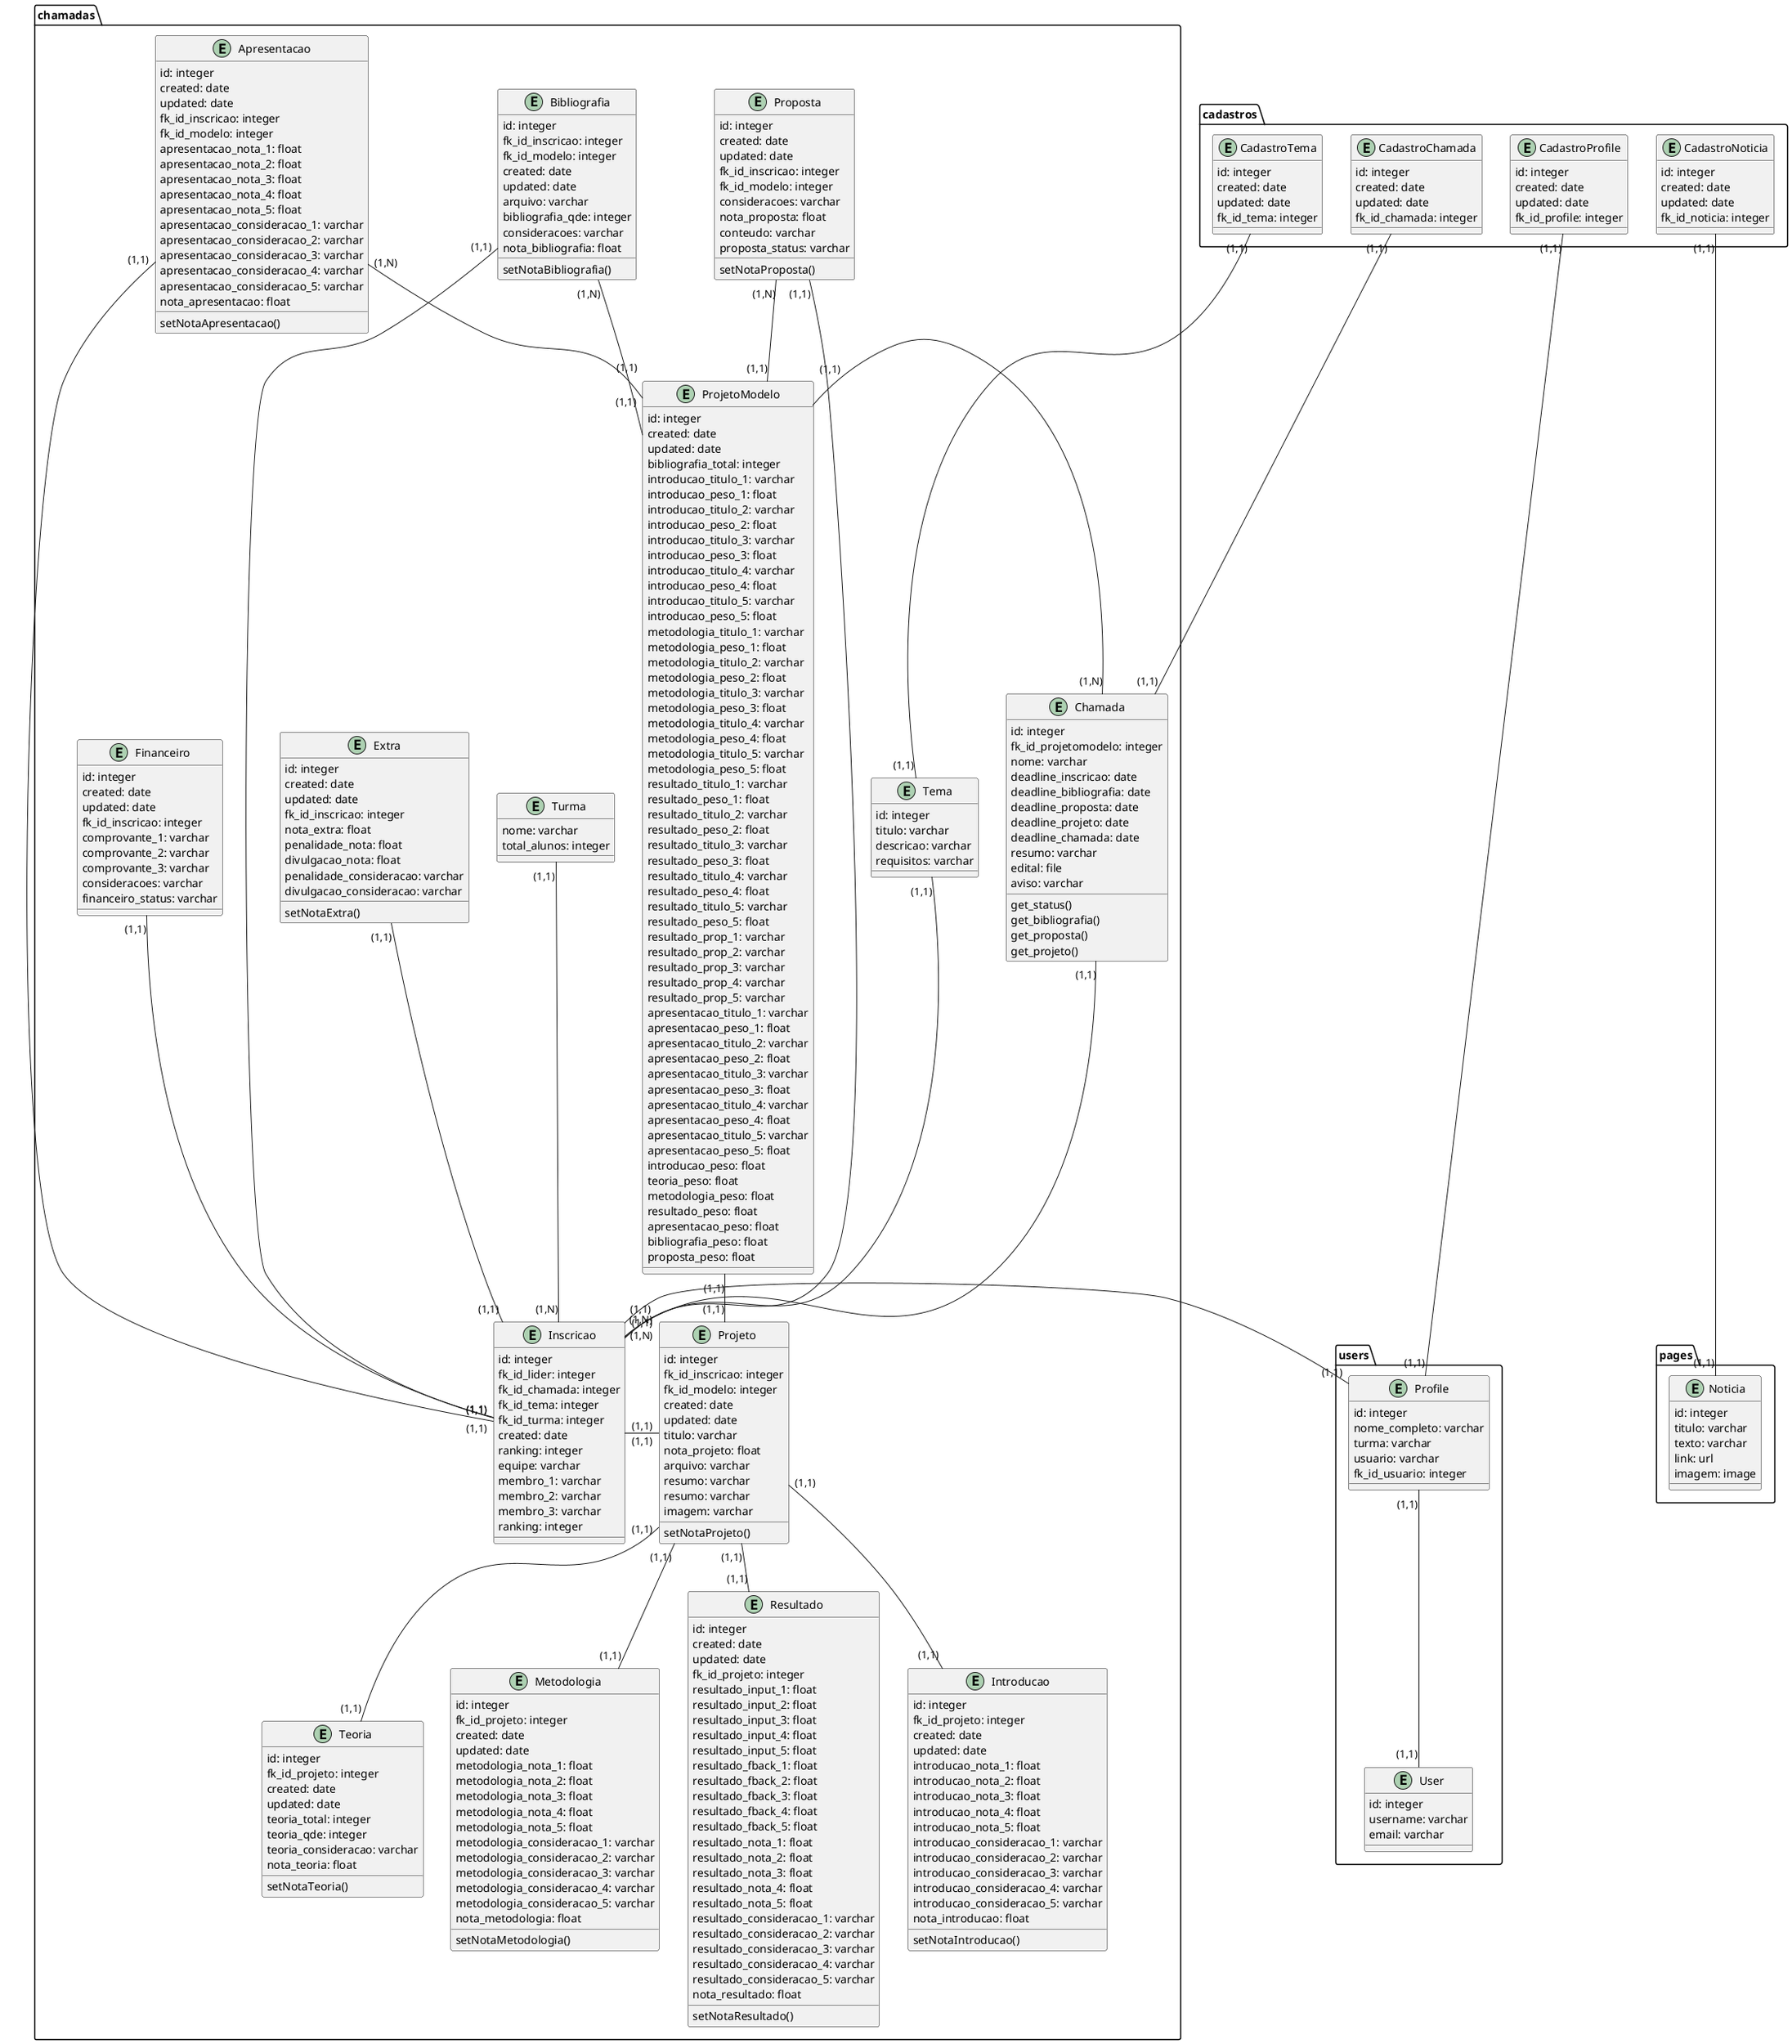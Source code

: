 @startuml PROGRESSUS
package users{
    entity User{
        id: integer
        username: varchar
        email: varchar
    }
    entity Profile{
        id: integer
        nome_completo: varchar
        turma: varchar
        usuario: varchar
        fk_id_usuario: integer
    }
    Profile "(1,1)" -- "(1,1)" User
}
package chamadas{
    entity Chamada{
        id: integer
        fk_id_projetomodelo: integer
        nome: varchar
        deadline_inscricao: date
        deadline_bibliografia: date
        deadline_proposta: date
        deadline_projeto: date
        deadline_chamada: date
        resumo: varchar
        edital: file
        aviso: varchar
        get_status()
        get_bibliografia()
        get_proposta()
        get_projeto()
    }
    entity Tema{
        id: integer
        titulo: varchar
        descricao: varchar
        requisitos: varchar
    }
    entity Turma{
        nome: varchar
        total_alunos: integer
    }
    entity Inscricao{
        id: integer
        fk_id_lider: integer
        fk_id_chamada: integer
        fk_id_tema: integer
        fk_id_turma: integer
        created: date
        ranking: integer
        equipe: varchar
        membro_1: varchar
        membro_2: varchar
        membro_3: varchar
        ranking: integer
    }
    entity ProjetoModelo{
        id: integer
        created: date
        updated: date
        bibliografia_total: integer
        introducao_titulo_1: varchar
        introducao_peso_1: float
        introducao_titulo_2: varchar
        introducao_peso_2: float
        introducao_titulo_3: varchar
        introducao_peso_3: float
        introducao_titulo_4: varchar
        introducao_peso_4: float
        introducao_titulo_5: varchar
        introducao_peso_5: float
        metodologia_titulo_1: varchar
        metodologia_peso_1: float
        metodologia_titulo_2: varchar
        metodologia_peso_2: float
        metodologia_titulo_3: varchar
        metodologia_peso_3: float
        metodologia_titulo_4: varchar
        metodologia_peso_4: float
        metodologia_titulo_5: varchar
        metodologia_peso_5: float
        resultado_titulo_1: varchar
        resultado_peso_1: float
        resultado_titulo_2: varchar
        resultado_peso_2: float
        resultado_titulo_3: varchar
        resultado_peso_3: float
        resultado_titulo_4: varchar
        resultado_peso_4: float
        resultado_titulo_5: varchar
        resultado_peso_5: float
        resultado_prop_1: varchar
        resultado_prop_2: varchar
        resultado_prop_3: varchar
        resultado_prop_4: varchar
        resultado_prop_5: varchar
        apresentacao_titulo_1: varchar
        apresentacao_peso_1: float
        apresentacao_titulo_2: varchar
        apresentacao_peso_2: float
        apresentacao_titulo_3: varchar
        apresentacao_peso_3: float
        apresentacao_titulo_4: varchar
        apresentacao_peso_4: float
        apresentacao_titulo_5: varchar
        apresentacao_peso_5: float
        introducao_peso: float
        teoria_peso: float
        metodologia_peso: float
        resultado_peso: float
        apresentacao_peso: float
        bibliografia_peso: float
        proposta_peso: float
    }
    entity Projeto{
        id: integer
        fk_id_inscricao: integer
        fk_id_modelo: integer
        created: date
        updated: date
        titulo: varchar
        nota_projeto: float
        arquivo: varchar
        resumo: varchar
        resumo: varchar
        imagem: varchar
        setNotaProjeto()
    }
    entity Introducao{
        id: integer
        fk_id_projeto: integer
        created: date
        updated: date
        introducao_nota_1: float
        introducao_nota_2: float
        introducao_nota_3: float
        introducao_nota_4: float
        introducao_nota_5: float
        introducao_consideracao_1: varchar
        introducao_consideracao_2: varchar
        introducao_consideracao_3: varchar
        introducao_consideracao_4: varchar
        introducao_consideracao_5: varchar
        nota_introducao: float
        setNotaIntroducao()

    }
    entity Teoria{
        id: integer
        fk_id_projeto: integer
        created: date
        updated: date
        teoria_total: integer
        teoria_qde: integer
        teoria_consideracao: varchar
        nota_teoria: float
        setNotaTeoria()
    }
    entity Metodologia{
        id: integer
        fk_id_projeto: integer
        created: date
        updated: date
        metodologia_nota_1: float
        metodologia_nota_2: float
        metodologia_nota_3: float
        metodologia_nota_4: float
        metodologia_nota_5: float
        metodologia_consideracao_1: varchar
        metodologia_consideracao_2: varchar
        metodologia_consideracao_3: varchar
        metodologia_consideracao_4: varchar
        metodologia_consideracao_5: varchar
        nota_metodologia: float
        setNotaMetodologia()
    }
    entity Resultado{
        id: integer       
        created: date
        updated: date
        fk_id_projeto: integer
        resultado_input_1: float
        resultado_input_2: float
        resultado_input_3: float
        resultado_input_4: float
        resultado_input_5: float
        resultado_fback_1: float
        resultado_fback_2: float
        resultado_fback_3: float
        resultado_fback_4: float
        resultado_fback_5: float
        resultado_nota_1: float
        resultado_nota_2: float
        resultado_nota_3: float
        resultado_nota_4: float
        resultado_nota_5: float
        resultado_consideracao_1: varchar
        resultado_consideracao_2: varchar
        resultado_consideracao_3: varchar
        resultado_consideracao_4: varchar
        resultado_consideracao_5: varchar
        nota_resultado: float
        setNotaResultado()
    }
    entity Apresentacao{
        id: integer
        created: date
        updated: date
        fk_id_inscricao: integer
        fk_id_modelo: integer
        apresentacao_nota_1: float
        apresentacao_nota_2: float
        apresentacao_nota_3: float
        apresentacao_nota_4: float
        apresentacao_nota_5: float
        apresentacao_consideracao_1: varchar
        apresentacao_consideracao_2: varchar
        apresentacao_consideracao_3: varchar
        apresentacao_consideracao_4: varchar
        apresentacao_consideracao_5: varchar
        nota_apresentacao: float
        setNotaApresentacao()
    }
    entity Extra{
        id: integer
        created: date
        updated: date
        fk_id_inscricao: integer
        nota_extra: float
        penalidade_nota: float
        divulgacao_nota: float
        penalidade_consideracao: varchar
        divulgacao_consideracao: varchar
        setNotaExtra()
    }
    entity Bibliografia{
        id: integer
        fk_id_inscricao: integer
        fk_id_modelo: integer
        created: date
        updated: date
        arquivo: varchar
        bibliografia_qde: integer
        consideracoes: varchar
        nota_bibliografia: float
        setNotaBibliografia()
    }
    entity Proposta{
        id: integer
        created: date
        updated: date
        fk_id_inscricao: integer
        fk_id_modelo: integer
        consideracoes: varchar
        nota_proposta: float
        conteudo: varchar
        proposta_status: varchar        
        setNotaProposta()
    }
    entity Financeiro{
        id: integer
        created: date
        updated: date
        fk_id_inscricao: integer
        comprovante_1: varchar
        comprovante_2: varchar
        comprovante_3: varchar
        consideracoes: varchar
        financeiro_status: varchar
    }
    ProjetoModelo "(1,1)" - "(1,N)" Chamada
    Inscricao "(1,1)" - "(1,1)" Projeto
    Inscricao "(1,1)" - "(1,1)" Profile
    ProjetoModelo "(1,1)" - "(1,1)" Projeto
    Projeto "(1,1)" -- "(1,1)" Introducao
    Projeto "(1,1)" -- "(1,1)" Teoria
    Projeto "(1,1)" -- "(1,1)" Metodologia
    Projeto "(1,1)" -- "(1,1)" Resultado
    Extra "(1,1)" -- "(1,1)" Inscricao
    Bibliografia "(1,N)" -- "(1,1)" ProjetoModelo
    Bibliografia "(1,1)" -- "(1,1)" Inscricao
    Proposta "(1,N)" -- "(1,1)" ProjetoModelo
    Proposta "(1,1)" -- "(1,1)" Inscricao
    Turma "(1,1)" -- "(1,N)" Inscricao
    Tema "(1,1)" -- "(1,N)" Inscricao
    Chamada "(1,1)" -- "(1,N)" Inscricao
    Financeiro "(1,1)" -- "(1,1)" Inscricao
    Apresentacao "(1,1)" -- "(1,1)" Inscricao
    Apresentacao "(1,N)" -- "(1,1)" ProjetoModelo
}
package pages{
    entity Noticia{
        id: integer
        titulo: varchar
        texto: varchar
        link: url
        imagem: image        
    }
}
package cadastros{
    entity CadastroProfile{
        id: integer
        created: date
        updated: date
        fk_id_profile: integer
    }
    CadastroProfile "(1,1)" --- "(1,1)" Profile
    entity CadastroChamada{
        id: integer
        created: date
        updated: date
        fk_id_chamada: integer
    }
    CadastroChamada "(1,1)" -- "(1,1)" Chamada
    entity CadastroTema{
        id: integer
        created: date
        updated: date
        fk_id_tema: integer
    }
    CadastroTema "(1,1)" -- "(1,1)" Tema
    entity CadastroNoticia{
        id: integer
        created: date
        updated: date
        fk_id_noticia: integer
    }
    CadastroNoticia "(1,1)" --- "(1,1)" Noticia
}
@enduml
